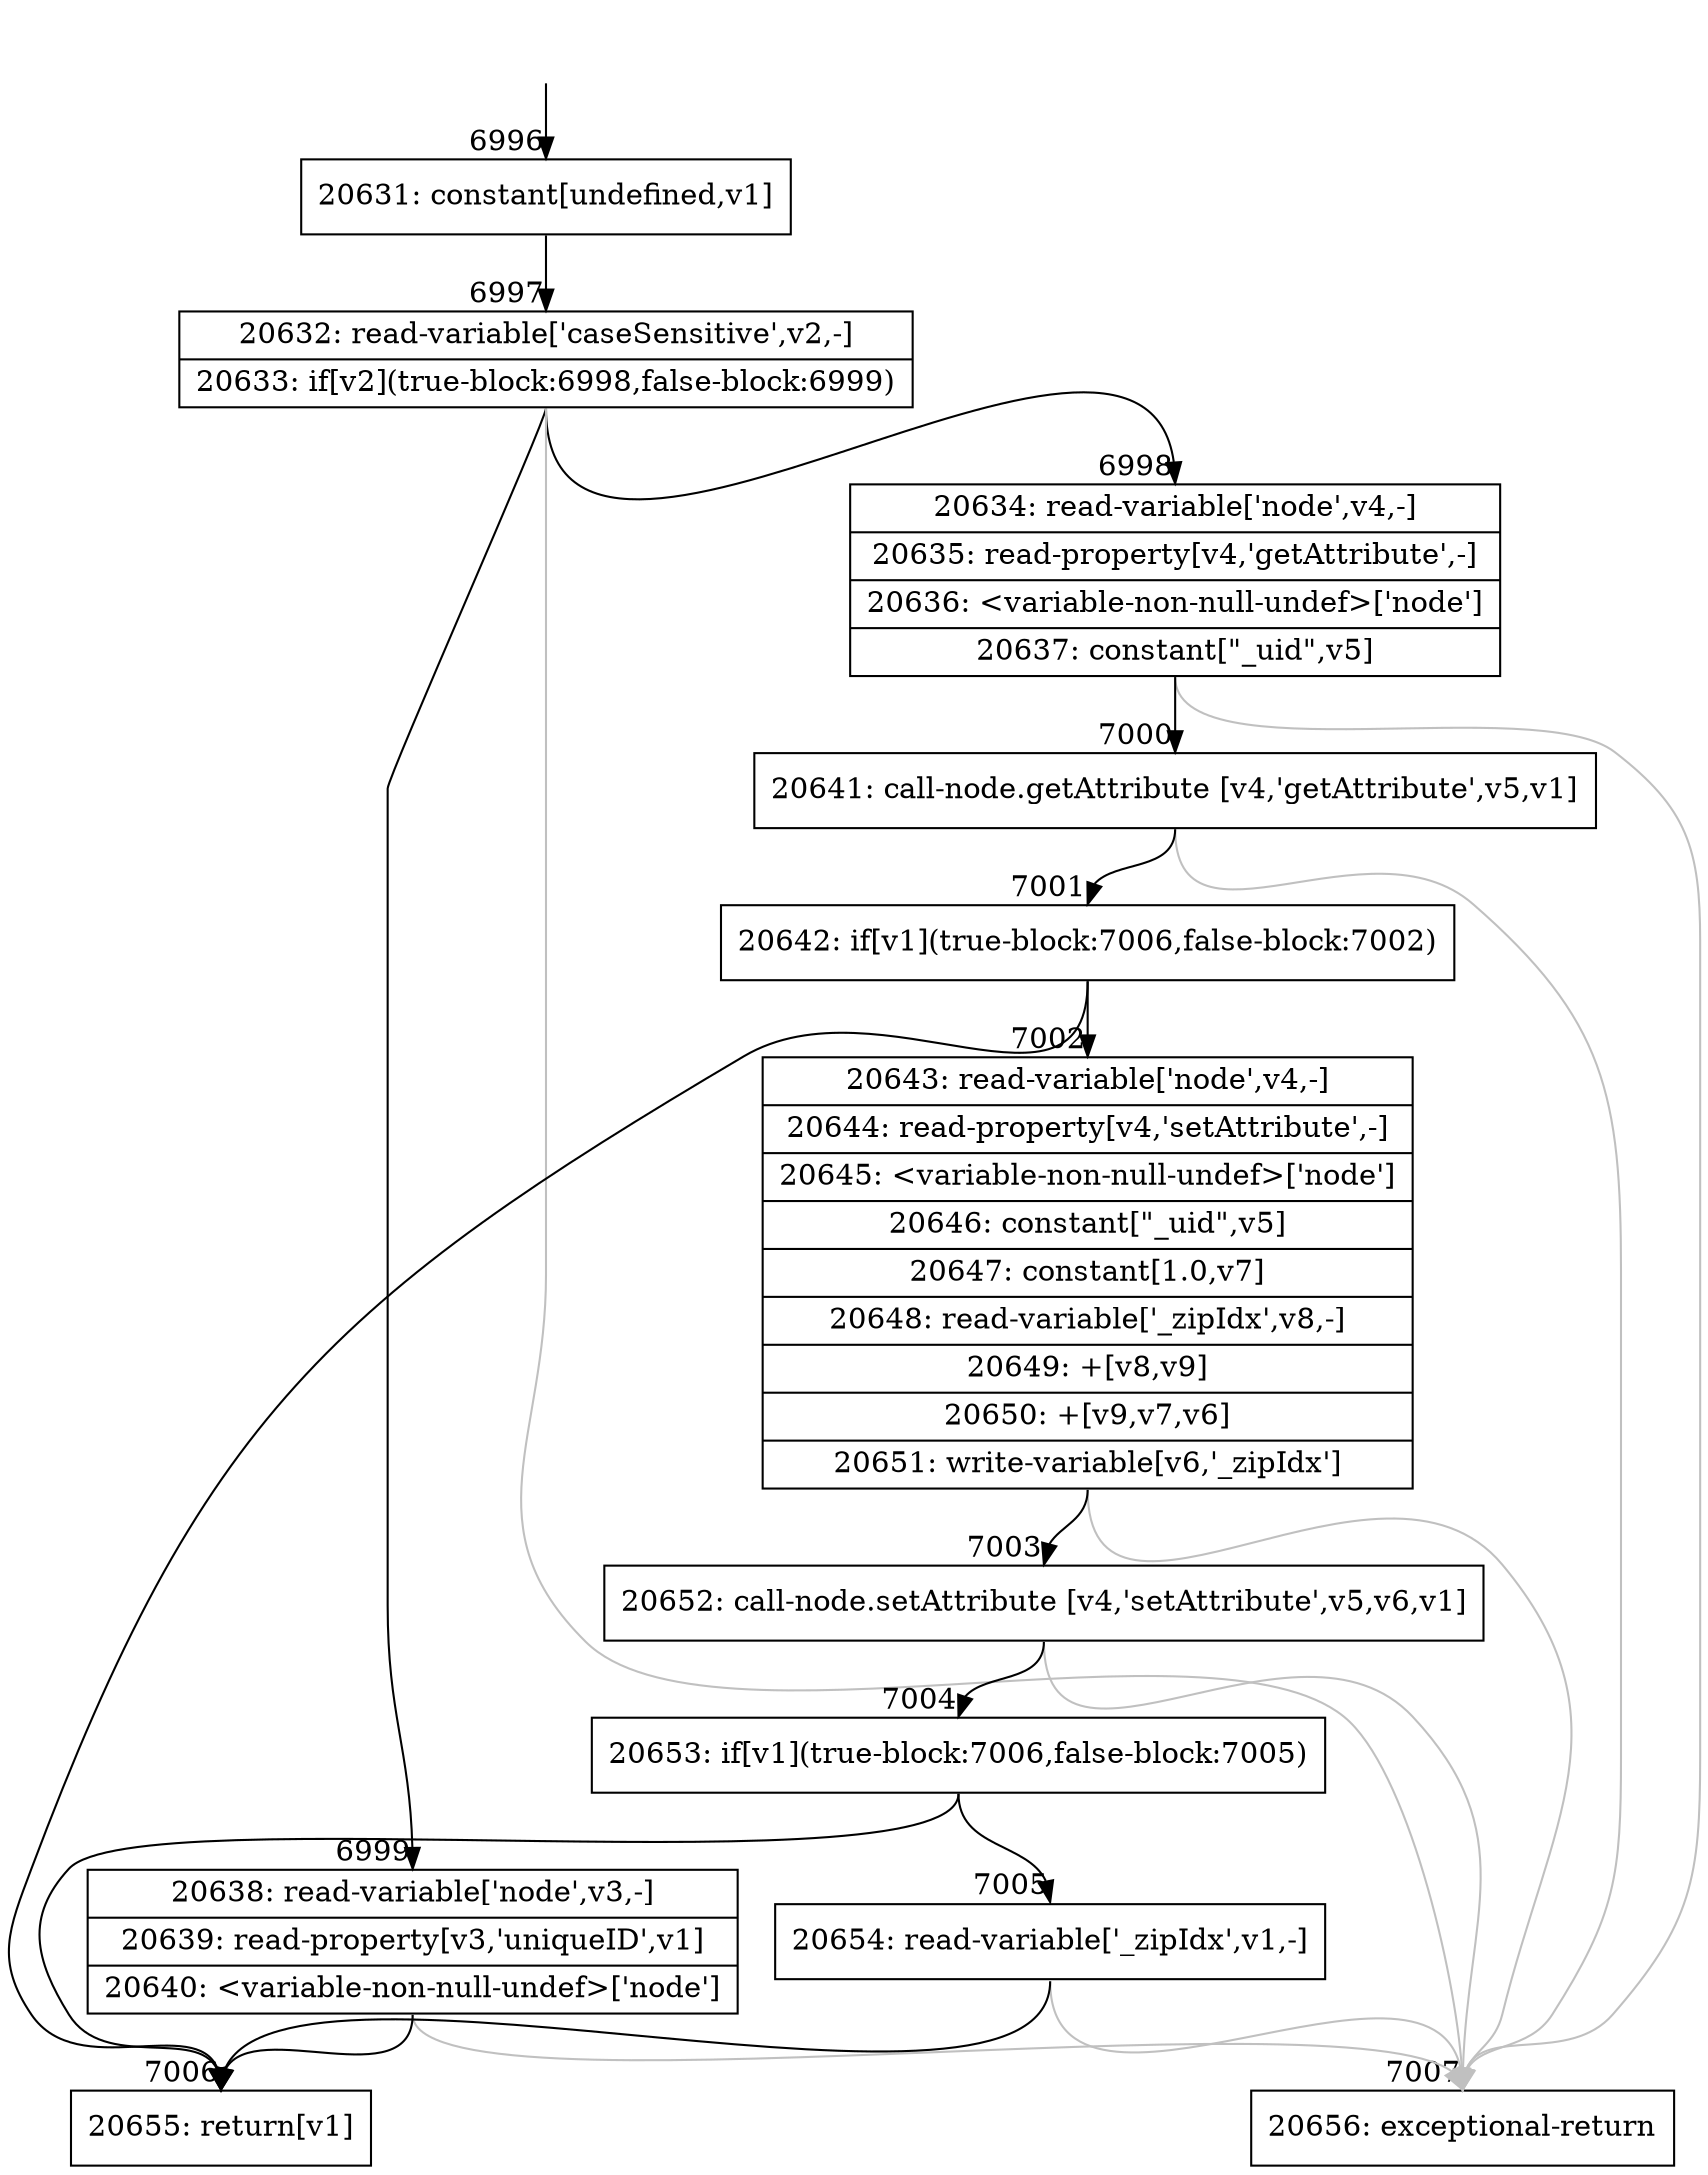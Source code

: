digraph {
rankdir="TD"
BB_entry488[shape=none,label=""];
BB_entry488 -> BB6996 [tailport=s, headport=n, headlabel="    6996"]
BB6996 [shape=record label="{20631: constant[undefined,v1]}" ] 
BB6996 -> BB6997 [tailport=s, headport=n, headlabel="      6997"]
BB6997 [shape=record label="{20632: read-variable['caseSensitive',v2,-]|20633: if[v2](true-block:6998,false-block:6999)}" ] 
BB6997 -> BB6998 [tailport=s, headport=n, headlabel="      6998"]
BB6997 -> BB6999 [tailport=s, headport=n, headlabel="      6999"]
BB6997 -> BB7007 [tailport=s, headport=n, color=gray, headlabel="      7007"]
BB6998 [shape=record label="{20634: read-variable['node',v4,-]|20635: read-property[v4,'getAttribute',-]|20636: \<variable-non-null-undef\>['node']|20637: constant[\"_uid\",v5]}" ] 
BB6998 -> BB7000 [tailport=s, headport=n, headlabel="      7000"]
BB6998 -> BB7007 [tailport=s, headport=n, color=gray]
BB6999 [shape=record label="{20638: read-variable['node',v3,-]|20639: read-property[v3,'uniqueID',v1]|20640: \<variable-non-null-undef\>['node']}" ] 
BB6999 -> BB7006 [tailport=s, headport=n, headlabel="      7006"]
BB6999 -> BB7007 [tailport=s, headport=n, color=gray]
BB7000 [shape=record label="{20641: call-node.getAttribute [v4,'getAttribute',v5,v1]}" ] 
BB7000 -> BB7001 [tailport=s, headport=n, headlabel="      7001"]
BB7000 -> BB7007 [tailport=s, headport=n, color=gray]
BB7001 [shape=record label="{20642: if[v1](true-block:7006,false-block:7002)}" ] 
BB7001 -> BB7006 [tailport=s, headport=n]
BB7001 -> BB7002 [tailport=s, headport=n, headlabel="      7002"]
BB7002 [shape=record label="{20643: read-variable['node',v4,-]|20644: read-property[v4,'setAttribute',-]|20645: \<variable-non-null-undef\>['node']|20646: constant[\"_uid\",v5]|20647: constant[1.0,v7]|20648: read-variable['_zipIdx',v8,-]|20649: +[v8,v9]|20650: +[v9,v7,v6]|20651: write-variable[v6,'_zipIdx']}" ] 
BB7002 -> BB7003 [tailport=s, headport=n, headlabel="      7003"]
BB7002 -> BB7007 [tailport=s, headport=n, color=gray]
BB7003 [shape=record label="{20652: call-node.setAttribute [v4,'setAttribute',v5,v6,v1]}" ] 
BB7003 -> BB7004 [tailport=s, headport=n, headlabel="      7004"]
BB7003 -> BB7007 [tailport=s, headport=n, color=gray]
BB7004 [shape=record label="{20653: if[v1](true-block:7006,false-block:7005)}" ] 
BB7004 -> BB7006 [tailport=s, headport=n]
BB7004 -> BB7005 [tailport=s, headport=n, headlabel="      7005"]
BB7005 [shape=record label="{20654: read-variable['_zipIdx',v1,-]}" ] 
BB7005 -> BB7006 [tailport=s, headport=n]
BB7005 -> BB7007 [tailport=s, headport=n, color=gray]
BB7006 [shape=record label="{20655: return[v1]}" ] 
BB7007 [shape=record label="{20656: exceptional-return}" ] 
//#$~ 9767
}
